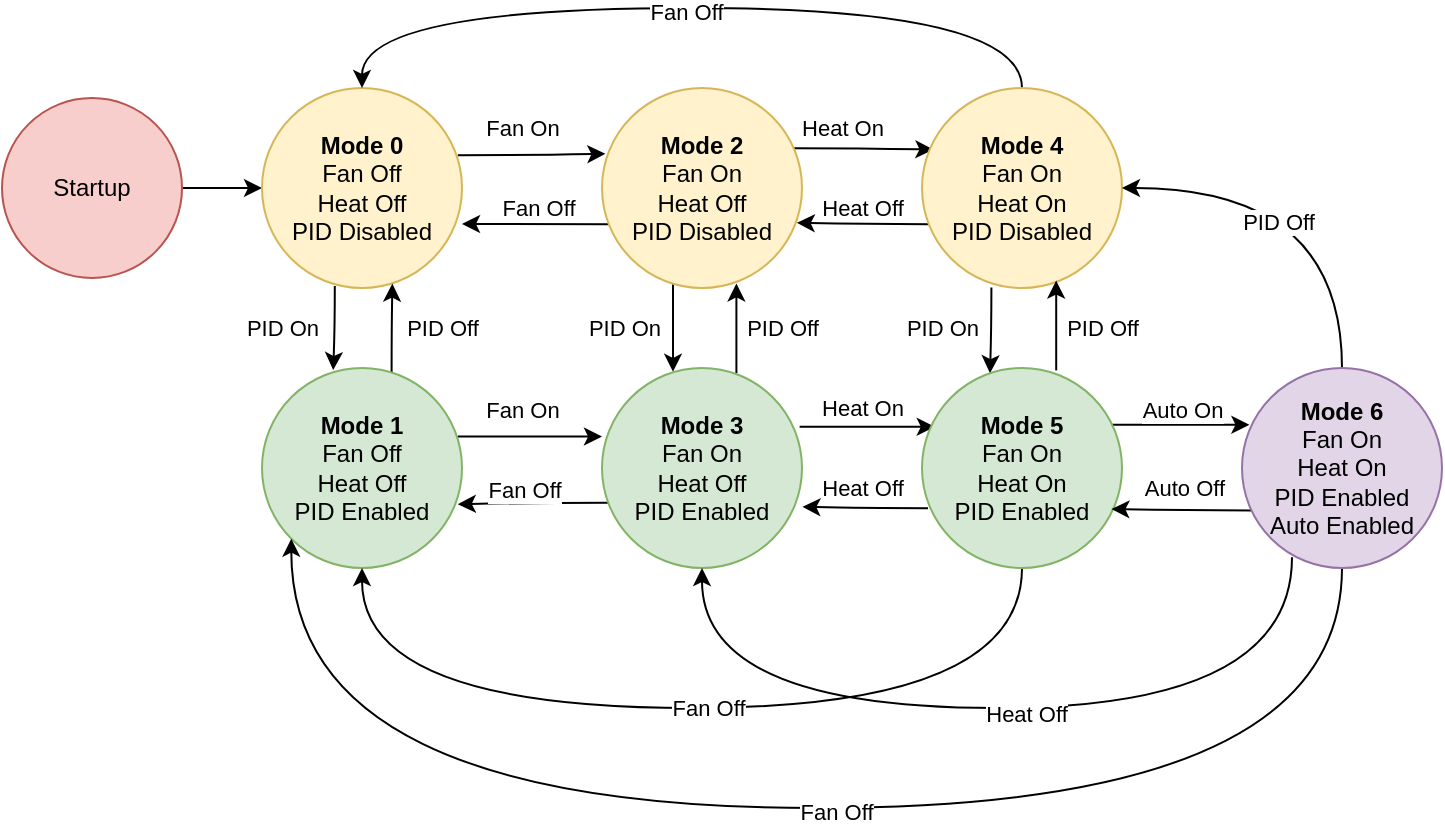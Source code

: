 <mxfile version="20.5.1" type="device"><diagram id="_Pv5jPbXG5IXTPfiMdRh" name="Page-1"><mxGraphModel dx="1206" dy="784" grid="1" gridSize="10" guides="1" tooltips="1" connect="1" arrows="1" fold="1" page="1" pageScale="1" pageWidth="850" pageHeight="1100" math="0" shadow="0"><root><mxCell id="0"/><mxCell id="1" parent="0"/><mxCell id="XdgS0vOhMQwMvFYNo_43-46" style="edgeStyle=orthogonalEdgeStyle;curved=1;rounded=0;orthogonalLoop=1;jettySize=auto;html=1;exitX=1;exitY=0.5;exitDx=0;exitDy=0;entryX=0;entryY=0.5;entryDx=0;entryDy=0;startArrow=none;startFill=0;endArrow=classic;endFill=1;" edge="1" parent="1" source="sikavialToc6hvPt4rOe-1" target="XdgS0vOhMQwMvFYNo_43-2"><mxGeometry relative="1" as="geometry"/></mxCell><mxCell id="sikavialToc6hvPt4rOe-1" value="Startup" style="ellipse;whiteSpace=wrap;html=1;aspect=fixed;fillColor=#f8cecc;strokeColor=#b85450;" parent="1" vertex="1"><mxGeometry x="40" y="285" width="90" height="90" as="geometry"/></mxCell><mxCell id="XdgS0vOhMQwMvFYNo_43-43" value="PID On" style="edgeStyle=orthogonalEdgeStyle;curved=1;rounded=0;orthogonalLoop=1;jettySize=auto;html=1;exitX=0.364;exitY=0.99;exitDx=0;exitDy=0;entryX=0.356;entryY=0.01;entryDx=0;entryDy=0;entryPerimeter=0;startArrow=none;startFill=0;endArrow=classic;endFill=1;exitPerimeter=0;" edge="1" parent="1" source="XdgS0vOhMQwMvFYNo_43-2" target="XdgS0vOhMQwMvFYNo_43-36"><mxGeometry x="0.019" y="-26" relative="1" as="geometry"><mxPoint as="offset"/></mxGeometry></mxCell><mxCell id="XdgS0vOhMQwMvFYNo_43-47" style="edgeStyle=orthogonalEdgeStyle;curved=1;rounded=0;orthogonalLoop=1;jettySize=auto;html=1;exitX=0.979;exitY=0.336;exitDx=0;exitDy=0;entryX=0.017;entryY=0.329;entryDx=0;entryDy=0;startArrow=none;startFill=0;endArrow=classic;endFill=1;exitPerimeter=0;entryPerimeter=0;" edge="1" parent="1" source="XdgS0vOhMQwMvFYNo_43-2" target="XdgS0vOhMQwMvFYNo_43-7"><mxGeometry relative="1" as="geometry"/></mxCell><mxCell id="XdgS0vOhMQwMvFYNo_43-49" value="Fan On" style="edgeLabel;html=1;align=center;verticalAlign=middle;resizable=0;points=[];" vertex="1" connectable="0" parent="XdgS0vOhMQwMvFYNo_43-47"><mxGeometry x="-0.204" y="1" relative="1" as="geometry"><mxPoint x="2" y="-13" as="offset"/></mxGeometry></mxCell><mxCell id="XdgS0vOhMQwMvFYNo_43-2" value="&lt;b&gt;Mode 0&lt;/b&gt;&lt;br&gt;Fan Off&lt;br&gt;Heat Off&lt;br&gt;PID Disabled" style="ellipse;whiteSpace=wrap;html=1;aspect=fixed;fillColor=#fff2cc;strokeColor=#d6b656;" vertex="1" parent="1"><mxGeometry x="170" y="280" width="100" height="100" as="geometry"/></mxCell><mxCell id="XdgS0vOhMQwMvFYNo_43-48" value="Fan Off" style="edgeStyle=orthogonalEdgeStyle;curved=1;rounded=0;orthogonalLoop=1;jettySize=auto;html=1;exitX=0.038;exitY=0.681;exitDx=0;exitDy=0;startArrow=none;startFill=0;endArrow=classic;endFill=1;exitPerimeter=0;" edge="1" parent="1" source="XdgS0vOhMQwMvFYNo_43-7"><mxGeometry x="-0.085" y="-8" relative="1" as="geometry"><mxPoint x="270" y="348" as="targetPoint"/><mxPoint x="-2" as="offset"/></mxGeometry></mxCell><mxCell id="XdgS0vOhMQwMvFYNo_43-51" value="PID On" style="edgeStyle=orthogonalEdgeStyle;curved=1;rounded=0;orthogonalLoop=1;jettySize=auto;html=1;exitX=0.355;exitY=0.97;exitDx=0;exitDy=0;entryX=0.355;entryY=0.019;entryDx=0;entryDy=0;startArrow=none;startFill=0;endArrow=classic;endFill=1;exitPerimeter=0;entryPerimeter=0;" edge="1" parent="1" source="XdgS0vOhMQwMvFYNo_43-7" target="XdgS0vOhMQwMvFYNo_43-50"><mxGeometry x="0.025" y="-25" relative="1" as="geometry"><mxPoint as="offset"/></mxGeometry></mxCell><mxCell id="XdgS0vOhMQwMvFYNo_43-58" value="Heat On" style="edgeStyle=orthogonalEdgeStyle;curved=1;rounded=0;orthogonalLoop=1;jettySize=auto;html=1;exitX=0.947;exitY=0.301;exitDx=0;exitDy=0;startArrow=none;startFill=0;endArrow=classic;endFill=1;exitPerimeter=0;entryX=0.057;entryY=0.308;entryDx=0;entryDy=0;entryPerimeter=0;" edge="1" parent="1" source="XdgS0vOhMQwMvFYNo_43-7" target="XdgS0vOhMQwMvFYNo_43-57"><mxGeometry x="-0.295" y="10" relative="1" as="geometry"><mxPoint as="offset"/></mxGeometry></mxCell><mxCell id="XdgS0vOhMQwMvFYNo_43-7" value="&lt;b&gt;Mode 2&lt;/b&gt;&lt;br&gt;Fan On&lt;br&gt;Heat Off&lt;br&gt;PID Disabled" style="ellipse;whiteSpace=wrap;html=1;aspect=fixed;fillColor=#fff2cc;strokeColor=#d6b656;" vertex="1" parent="1"><mxGeometry x="340" y="280" width="100" height="100" as="geometry"/></mxCell><mxCell id="XdgS0vOhMQwMvFYNo_43-44" style="edgeStyle=orthogonalEdgeStyle;curved=1;rounded=0;orthogonalLoop=1;jettySize=auto;html=1;exitX=0.648;exitY=0.03;exitDx=0;exitDy=0;entryX=0.652;entryY=0.978;entryDx=0;entryDy=0;startArrow=none;startFill=0;endArrow=classic;endFill=1;exitPerimeter=0;entryPerimeter=0;" edge="1" parent="1" source="XdgS0vOhMQwMvFYNo_43-36" target="XdgS0vOhMQwMvFYNo_43-2"><mxGeometry relative="1" as="geometry"/></mxCell><mxCell id="XdgS0vOhMQwMvFYNo_43-45" value="PID Off" style="edgeLabel;html=1;align=center;verticalAlign=middle;resizable=0;points=[];" vertex="1" connectable="0" parent="XdgS0vOhMQwMvFYNo_43-44"><mxGeometry x="-0.263" relative="1" as="geometry"><mxPoint x="25" y="-6" as="offset"/></mxGeometry></mxCell><mxCell id="XdgS0vOhMQwMvFYNo_43-53" style="edgeStyle=orthogonalEdgeStyle;curved=1;rounded=0;orthogonalLoop=1;jettySize=auto;html=1;exitX=0.979;exitY=0.343;exitDx=0;exitDy=0;entryX=0;entryY=0.343;entryDx=0;entryDy=0;startArrow=none;startFill=0;endArrow=classic;endFill=1;exitPerimeter=0;entryPerimeter=0;" edge="1" parent="1" source="XdgS0vOhMQwMvFYNo_43-36" target="XdgS0vOhMQwMvFYNo_43-50"><mxGeometry relative="1" as="geometry"/></mxCell><mxCell id="XdgS0vOhMQwMvFYNo_43-54" value="Fan On" style="edgeLabel;html=1;align=center;verticalAlign=middle;resizable=0;points=[];" vertex="1" connectable="0" parent="XdgS0vOhMQwMvFYNo_43-53"><mxGeometry x="-0.197" y="-2" relative="1" as="geometry"><mxPoint x="3" y="-16" as="offset"/></mxGeometry></mxCell><mxCell id="XdgS0vOhMQwMvFYNo_43-36" value="&lt;b&gt;Mode 1&lt;/b&gt;&lt;br&gt;Fan Off&lt;br&gt;Heat Off&lt;br&gt;PID Enabled" style="ellipse;whiteSpace=wrap;html=1;aspect=fixed;fillColor=#d5e8d4;strokeColor=#82b366;" vertex="1" parent="1"><mxGeometry x="170" y="420" width="100" height="100" as="geometry"/></mxCell><mxCell id="XdgS0vOhMQwMvFYNo_43-52" value="PID Off" style="edgeStyle=orthogonalEdgeStyle;curved=1;rounded=0;orthogonalLoop=1;jettySize=auto;html=1;exitX=0.672;exitY=0.026;exitDx=0;exitDy=0;entryX=0.672;entryY=0.977;entryDx=0;entryDy=0;startArrow=none;startFill=0;endArrow=classic;endFill=1;entryPerimeter=0;exitPerimeter=0;" edge="1" parent="1" source="XdgS0vOhMQwMvFYNo_43-50" target="XdgS0vOhMQwMvFYNo_43-7"><mxGeometry x="0.007" y="-23" relative="1" as="geometry"><mxPoint as="offset"/></mxGeometry></mxCell><mxCell id="XdgS0vOhMQwMvFYNo_43-55" style="edgeStyle=orthogonalEdgeStyle;curved=1;rounded=0;orthogonalLoop=1;jettySize=auto;html=1;exitX=0.031;exitY=0.674;exitDx=0;exitDy=0;entryX=0.979;entryY=0.681;entryDx=0;entryDy=0;startArrow=none;startFill=0;endArrow=classic;endFill=1;exitPerimeter=0;entryPerimeter=0;" edge="1" parent="1" source="XdgS0vOhMQwMvFYNo_43-50" target="XdgS0vOhMQwMvFYNo_43-36"><mxGeometry relative="1" as="geometry"/></mxCell><mxCell id="XdgS0vOhMQwMvFYNo_43-56" value="Fan Off" style="edgeLabel;html=1;align=center;verticalAlign=middle;resizable=0;points=[];" vertex="1" connectable="0" parent="XdgS0vOhMQwMvFYNo_43-55"><mxGeometry x="-0.218" y="1" relative="1" as="geometry"><mxPoint x="-13" y="-8" as="offset"/></mxGeometry></mxCell><mxCell id="XdgS0vOhMQwMvFYNo_43-71" value="Heat On" style="edgeStyle=orthogonalEdgeStyle;curved=1;rounded=0;orthogonalLoop=1;jettySize=auto;html=1;exitX=0.988;exitY=0.294;exitDx=0;exitDy=0;entryX=0.064;entryY=0.294;entryDx=0;entryDy=0;startArrow=none;startFill=0;endArrow=classic;endFill=1;exitPerimeter=0;entryPerimeter=0;" edge="1" parent="1" source="XdgS0vOhMQwMvFYNo_43-50" target="XdgS0vOhMQwMvFYNo_43-62"><mxGeometry x="-0.077" y="9" relative="1" as="geometry"><mxPoint as="offset"/></mxGeometry></mxCell><mxCell id="XdgS0vOhMQwMvFYNo_43-50" value="&lt;b&gt;Mode 3&lt;/b&gt;&lt;br&gt;Fan On&lt;br&gt;Heat Off&lt;br&gt;PID Enabled" style="ellipse;whiteSpace=wrap;html=1;aspect=fixed;fillColor=#d5e8d4;strokeColor=#82b366;" vertex="1" parent="1"><mxGeometry x="340" y="420" width="100" height="100" as="geometry"/></mxCell><mxCell id="XdgS0vOhMQwMvFYNo_43-59" style="edgeStyle=orthogonalEdgeStyle;curved=1;rounded=0;orthogonalLoop=1;jettySize=auto;html=1;exitX=0.5;exitY=0;exitDx=0;exitDy=0;entryX=0.5;entryY=0;entryDx=0;entryDy=0;startArrow=none;startFill=0;endArrow=classic;endFill=1;" edge="1" parent="1" source="XdgS0vOhMQwMvFYNo_43-57" target="XdgS0vOhMQwMvFYNo_43-2"><mxGeometry relative="1" as="geometry"><Array as="points"><mxPoint x="550" y="240"/><mxPoint x="220" y="240"/></Array></mxGeometry></mxCell><mxCell id="XdgS0vOhMQwMvFYNo_43-60" value="Fan Off" style="edgeLabel;html=1;align=center;verticalAlign=middle;resizable=0;points=[];" vertex="1" connectable="0" parent="XdgS0vOhMQwMvFYNo_43-59"><mxGeometry x="0.12" y="2" relative="1" as="geometry"><mxPoint x="21" as="offset"/></mxGeometry></mxCell><mxCell id="XdgS0vOhMQwMvFYNo_43-61" value="Heat Off" style="edgeStyle=orthogonalEdgeStyle;curved=1;rounded=0;orthogonalLoop=1;jettySize=auto;html=1;exitX=0.037;exitY=0.681;exitDx=0;exitDy=0;entryX=0.974;entryY=0.674;entryDx=0;entryDy=0;startArrow=none;startFill=0;endArrow=classic;endFill=1;exitPerimeter=0;entryPerimeter=0;" edge="1" parent="1" source="XdgS0vOhMQwMvFYNo_43-57" target="XdgS0vOhMQwMvFYNo_43-7"><mxGeometry x="0.027" y="-7" relative="1" as="geometry"><mxPoint as="offset"/></mxGeometry></mxCell><mxCell id="XdgS0vOhMQwMvFYNo_43-69" value="PID On" style="edgeStyle=orthogonalEdgeStyle;curved=1;rounded=0;orthogonalLoop=1;jettySize=auto;html=1;exitX=0.347;exitY=0.998;exitDx=0;exitDy=0;entryX=0.34;entryY=0.026;entryDx=0;entryDy=0;startArrow=none;startFill=0;endArrow=classic;endFill=1;exitPerimeter=0;entryPerimeter=0;" edge="1" parent="1" source="XdgS0vOhMQwMvFYNo_43-57" target="XdgS0vOhMQwMvFYNo_43-62"><mxGeometry x="-0.039" y="-24" relative="1" as="geometry"><mxPoint as="offset"/></mxGeometry></mxCell><mxCell id="XdgS0vOhMQwMvFYNo_43-57" value="&lt;b&gt;Mode 4&lt;/b&gt;&lt;br&gt;Fan On&lt;br&gt;Heat On&lt;br&gt;PID Disabled" style="ellipse;whiteSpace=wrap;html=1;aspect=fixed;fillColor=#fff2cc;strokeColor=#d6b656;" vertex="1" parent="1"><mxGeometry x="500" y="280" width="100" height="100" as="geometry"/></mxCell><mxCell id="XdgS0vOhMQwMvFYNo_43-70" value="PID Off" style="edgeStyle=orthogonalEdgeStyle;curved=1;rounded=0;orthogonalLoop=1;jettySize=auto;html=1;exitX=0.671;exitY=0.012;exitDx=0;exitDy=0;entryX=0.671;entryY=0.963;entryDx=0;entryDy=0;startArrow=none;startFill=0;endArrow=classic;endFill=1;entryPerimeter=0;exitPerimeter=0;" edge="1" parent="1" source="XdgS0vOhMQwMvFYNo_43-62" target="XdgS0vOhMQwMvFYNo_43-57"><mxGeometry x="-0.056" y="-23" relative="1" as="geometry"><Array as="points"><mxPoint x="567" y="400"/><mxPoint x="567" y="400"/></Array><mxPoint as="offset"/></mxGeometry></mxCell><mxCell id="XdgS0vOhMQwMvFYNo_43-72" style="edgeStyle=orthogonalEdgeStyle;curved=1;rounded=0;orthogonalLoop=1;jettySize=auto;html=1;exitX=0.03;exitY=0.701;exitDx=0;exitDy=0;entryX=1.002;entryY=0.694;entryDx=0;entryDy=0;startArrow=none;startFill=0;endArrow=classic;endFill=1;exitPerimeter=0;entryPerimeter=0;" edge="1" parent="1" source="XdgS0vOhMQwMvFYNo_43-62" target="XdgS0vOhMQwMvFYNo_43-50"><mxGeometry relative="1" as="geometry"/></mxCell><mxCell id="XdgS0vOhMQwMvFYNo_43-73" value="Heat Off" style="edgeLabel;html=1;align=center;verticalAlign=middle;resizable=0;points=[];" vertex="1" connectable="0" parent="XdgS0vOhMQwMvFYNo_43-72"><mxGeometry x="-0.26" y="-3" relative="1" as="geometry"><mxPoint x="-10" y="-7" as="offset"/></mxGeometry></mxCell><mxCell id="XdgS0vOhMQwMvFYNo_43-74" style="edgeStyle=orthogonalEdgeStyle;curved=1;rounded=0;orthogonalLoop=1;jettySize=auto;html=1;exitX=0.5;exitY=1;exitDx=0;exitDy=0;entryX=0.5;entryY=1;entryDx=0;entryDy=0;startArrow=none;startFill=0;endArrow=classic;endFill=1;" edge="1" parent="1" source="XdgS0vOhMQwMvFYNo_43-62" target="XdgS0vOhMQwMvFYNo_43-36"><mxGeometry relative="1" as="geometry"><Array as="points"><mxPoint x="550" y="590"/><mxPoint x="220" y="590"/></Array></mxGeometry></mxCell><mxCell id="XdgS0vOhMQwMvFYNo_43-75" value="Fan Off" style="edgeLabel;html=1;align=center;verticalAlign=middle;resizable=0;points=[];" vertex="1" connectable="0" parent="XdgS0vOhMQwMvFYNo_43-74"><mxGeometry x="-0.104" y="3" relative="1" as="geometry"><mxPoint x="-17" y="-3" as="offset"/></mxGeometry></mxCell><mxCell id="XdgS0vOhMQwMvFYNo_43-77" style="edgeStyle=orthogonalEdgeStyle;curved=1;rounded=0;orthogonalLoop=1;jettySize=auto;html=1;exitX=0.947;exitY=0.284;exitDx=0;exitDy=0;entryX=0.037;entryY=0.284;entryDx=0;entryDy=0;startArrow=none;startFill=0;endArrow=classic;endFill=1;exitPerimeter=0;entryPerimeter=0;" edge="1" parent="1" source="XdgS0vOhMQwMvFYNo_43-62" target="XdgS0vOhMQwMvFYNo_43-76"><mxGeometry relative="1" as="geometry"/></mxCell><mxCell id="XdgS0vOhMQwMvFYNo_43-78" value="Auto On" style="edgeLabel;html=1;align=center;verticalAlign=middle;resizable=0;points=[];" vertex="1" connectable="0" parent="XdgS0vOhMQwMvFYNo_43-77"><mxGeometry x="0.199" y="-2" relative="1" as="geometry"><mxPoint x="-6" y="-10" as="offset"/></mxGeometry></mxCell><mxCell id="XdgS0vOhMQwMvFYNo_43-62" value="&lt;b&gt;Mode 5&lt;/b&gt;&lt;br&gt;Fan On&lt;br&gt;Heat On&lt;br&gt;PID Enabled" style="ellipse;whiteSpace=wrap;html=1;aspect=fixed;fillColor=#d5e8d4;strokeColor=#82b366;" vertex="1" parent="1"><mxGeometry x="500" y="420" width="100" height="100" as="geometry"/></mxCell><mxCell id="XdgS0vOhMQwMvFYNo_43-81" style="edgeStyle=orthogonalEdgeStyle;curved=1;rounded=0;orthogonalLoop=1;jettySize=auto;html=1;entryX=0.947;entryY=0.705;entryDx=0;entryDy=0;startArrow=none;startFill=0;endArrow=classic;endFill=1;entryPerimeter=0;exitX=0.05;exitY=0.712;exitDx=0;exitDy=0;exitPerimeter=0;" edge="1" parent="1" source="XdgS0vOhMQwMvFYNo_43-76" target="XdgS0vOhMQwMvFYNo_43-62"><mxGeometry relative="1" as="geometry"><mxPoint x="660" y="491" as="sourcePoint"/></mxGeometry></mxCell><mxCell id="XdgS0vOhMQwMvFYNo_43-82" value="Auto Off" style="edgeLabel;html=1;align=center;verticalAlign=middle;resizable=0;points=[];" vertex="1" connectable="0" parent="XdgS0vOhMQwMvFYNo_43-81"><mxGeometry x="-0.224" y="-1" relative="1" as="geometry"><mxPoint x="-7" y="-10" as="offset"/></mxGeometry></mxCell><mxCell id="XdgS0vOhMQwMvFYNo_43-83" style="edgeStyle=orthogonalEdgeStyle;curved=1;rounded=0;orthogonalLoop=1;jettySize=auto;html=1;exitX=0.5;exitY=0;exitDx=0;exitDy=0;entryX=1;entryY=0.5;entryDx=0;entryDy=0;startArrow=none;startFill=0;endArrow=classic;endFill=1;" edge="1" parent="1" source="XdgS0vOhMQwMvFYNo_43-76" target="XdgS0vOhMQwMvFYNo_43-57"><mxGeometry relative="1" as="geometry"/></mxCell><mxCell id="XdgS0vOhMQwMvFYNo_43-84" value="PID Off" style="edgeLabel;html=1;align=center;verticalAlign=middle;resizable=0;points=[];" vertex="1" connectable="0" parent="XdgS0vOhMQwMvFYNo_43-83"><mxGeometry x="0.219" y="17" relative="1" as="geometry"><mxPoint as="offset"/></mxGeometry></mxCell><mxCell id="XdgS0vOhMQwMvFYNo_43-85" style="edgeStyle=orthogonalEdgeStyle;curved=1;rounded=0;orthogonalLoop=1;jettySize=auto;html=1;exitX=0.25;exitY=0.946;exitDx=0;exitDy=0;entryX=0.5;entryY=1;entryDx=0;entryDy=0;startArrow=none;startFill=0;endArrow=classic;endFill=1;exitPerimeter=0;" edge="1" parent="1" source="XdgS0vOhMQwMvFYNo_43-76" target="XdgS0vOhMQwMvFYNo_43-50"><mxGeometry relative="1" as="geometry"><Array as="points"><mxPoint x="685" y="590"/><mxPoint x="390" y="590"/></Array></mxGeometry></mxCell><mxCell id="XdgS0vOhMQwMvFYNo_43-86" value="Heat Off" style="edgeLabel;html=1;align=center;verticalAlign=middle;resizable=0;points=[];" vertex="1" connectable="0" parent="XdgS0vOhMQwMvFYNo_43-85"><mxGeometry x="-0.05" y="3" relative="1" as="geometry"><mxPoint as="offset"/></mxGeometry></mxCell><mxCell id="XdgS0vOhMQwMvFYNo_43-87" style="edgeStyle=orthogonalEdgeStyle;curved=1;rounded=0;orthogonalLoop=1;jettySize=auto;html=1;exitX=0.5;exitY=1;exitDx=0;exitDy=0;entryX=0;entryY=1;entryDx=0;entryDy=0;startArrow=none;startFill=0;endArrow=classic;endFill=1;" edge="1" parent="1" source="XdgS0vOhMQwMvFYNo_43-76" target="XdgS0vOhMQwMvFYNo_43-36"><mxGeometry relative="1" as="geometry"><Array as="points"><mxPoint x="710" y="640"/><mxPoint x="185" y="640"/></Array></mxGeometry></mxCell><mxCell id="XdgS0vOhMQwMvFYNo_43-88" value="Fan Off" style="edgeLabel;html=1;align=center;verticalAlign=middle;resizable=0;points=[];" vertex="1" connectable="0" parent="XdgS0vOhMQwMvFYNo_43-87"><mxGeometry x="-0.042" y="2" relative="1" as="geometry"><mxPoint as="offset"/></mxGeometry></mxCell><mxCell id="XdgS0vOhMQwMvFYNo_43-76" value="&lt;b&gt;Mode 6&lt;/b&gt;&lt;br&gt;Fan On&lt;br&gt;Heat On&lt;br&gt;PID Enabled&lt;br&gt;Auto Enabled" style="ellipse;whiteSpace=wrap;html=1;aspect=fixed;fillColor=#e1d5e7;strokeColor=#9673a6;" vertex="1" parent="1"><mxGeometry x="660" y="420" width="100" height="100" as="geometry"/></mxCell></root></mxGraphModel></diagram></mxfile>